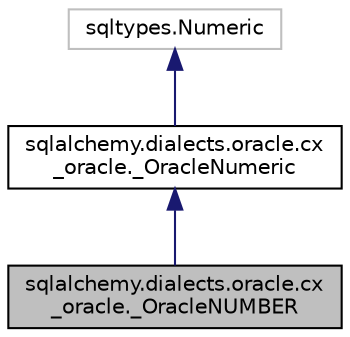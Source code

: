 digraph "sqlalchemy.dialects.oracle.cx_oracle._OracleNUMBER"
{
 // LATEX_PDF_SIZE
  edge [fontname="Helvetica",fontsize="10",labelfontname="Helvetica",labelfontsize="10"];
  node [fontname="Helvetica",fontsize="10",shape=record];
  Node1 [label="sqlalchemy.dialects.oracle.cx\l_oracle._OracleNUMBER",height=0.2,width=0.4,color="black", fillcolor="grey75", style="filled", fontcolor="black",tooltip=" "];
  Node2 -> Node1 [dir="back",color="midnightblue",fontsize="10",style="solid",fontname="Helvetica"];
  Node2 [label="sqlalchemy.dialects.oracle.cx\l_oracle._OracleNumeric",height=0.2,width=0.4,color="black", fillcolor="white", style="filled",URL="$classsqlalchemy_1_1dialects_1_1oracle_1_1cx__oracle_1_1__OracleNumeric.html",tooltip=" "];
  Node3 -> Node2 [dir="back",color="midnightblue",fontsize="10",style="solid",fontname="Helvetica"];
  Node3 [label="sqltypes.Numeric",height=0.2,width=0.4,color="grey75", fillcolor="white", style="filled",tooltip=" "];
}
